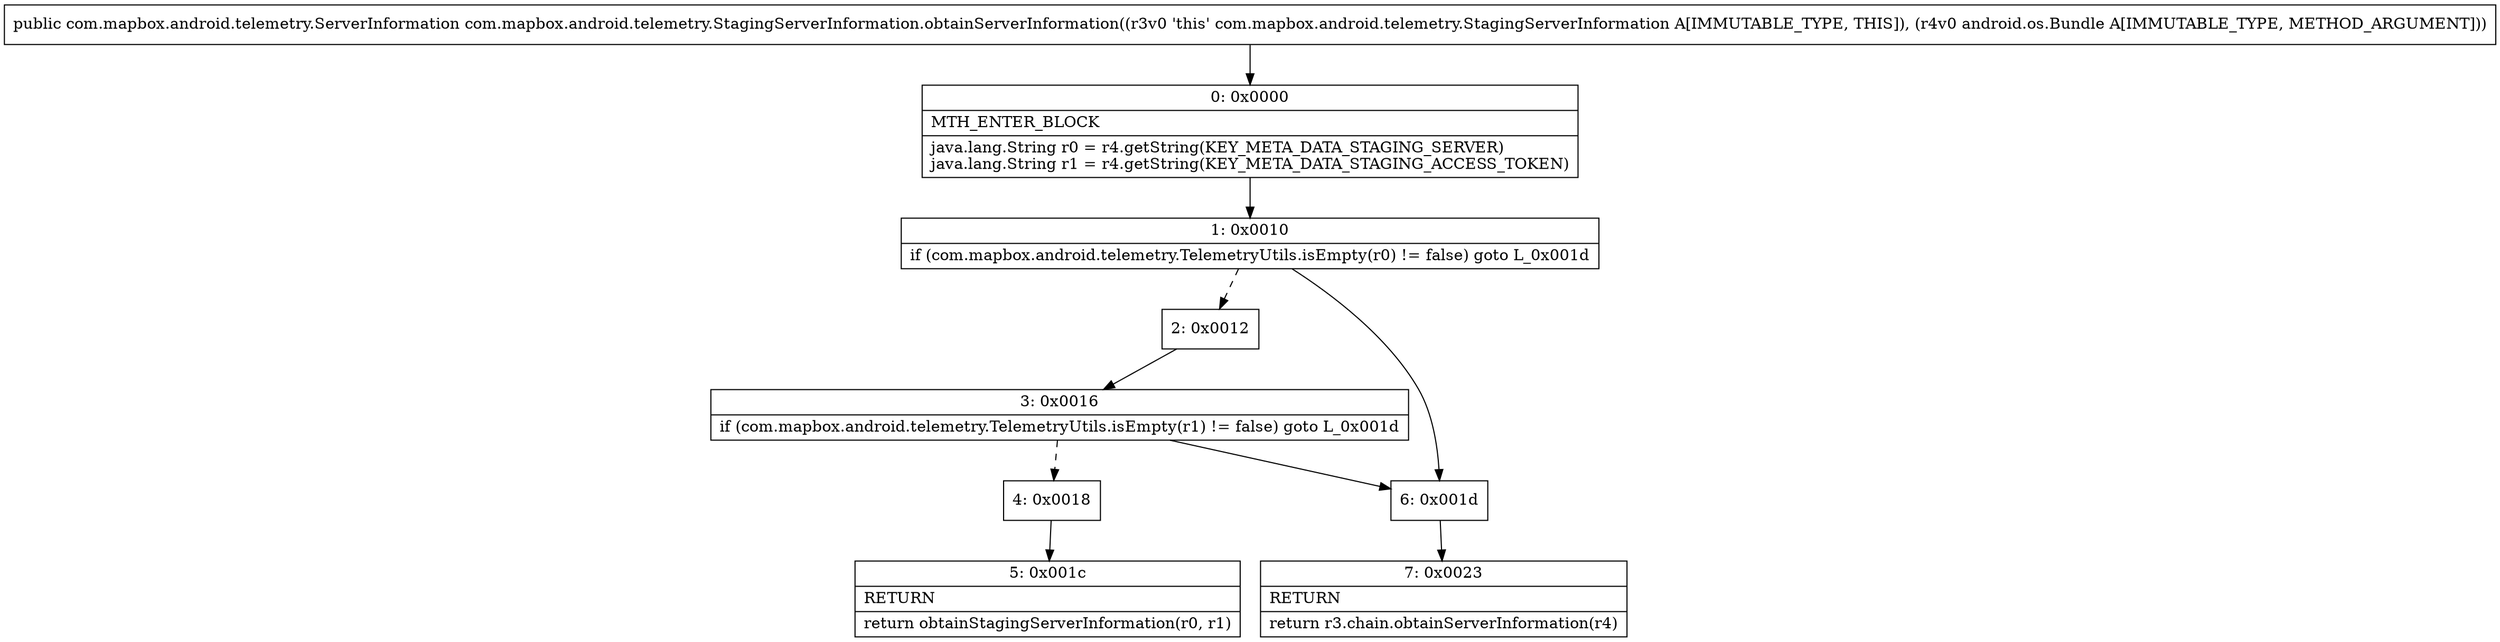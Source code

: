 digraph "CFG forcom.mapbox.android.telemetry.StagingServerInformation.obtainServerInformation(Landroid\/os\/Bundle;)Lcom\/mapbox\/android\/telemetry\/ServerInformation;" {
Node_0 [shape=record,label="{0\:\ 0x0000|MTH_ENTER_BLOCK\l|java.lang.String r0 = r4.getString(KEY_META_DATA_STAGING_SERVER)\ljava.lang.String r1 = r4.getString(KEY_META_DATA_STAGING_ACCESS_TOKEN)\l}"];
Node_1 [shape=record,label="{1\:\ 0x0010|if (com.mapbox.android.telemetry.TelemetryUtils.isEmpty(r0) != false) goto L_0x001d\l}"];
Node_2 [shape=record,label="{2\:\ 0x0012}"];
Node_3 [shape=record,label="{3\:\ 0x0016|if (com.mapbox.android.telemetry.TelemetryUtils.isEmpty(r1) != false) goto L_0x001d\l}"];
Node_4 [shape=record,label="{4\:\ 0x0018}"];
Node_5 [shape=record,label="{5\:\ 0x001c|RETURN\l|return obtainStagingServerInformation(r0, r1)\l}"];
Node_6 [shape=record,label="{6\:\ 0x001d}"];
Node_7 [shape=record,label="{7\:\ 0x0023|RETURN\l|return r3.chain.obtainServerInformation(r4)\l}"];
MethodNode[shape=record,label="{public com.mapbox.android.telemetry.ServerInformation com.mapbox.android.telemetry.StagingServerInformation.obtainServerInformation((r3v0 'this' com.mapbox.android.telemetry.StagingServerInformation A[IMMUTABLE_TYPE, THIS]), (r4v0 android.os.Bundle A[IMMUTABLE_TYPE, METHOD_ARGUMENT])) }"];
MethodNode -> Node_0;
Node_0 -> Node_1;
Node_1 -> Node_2[style=dashed];
Node_1 -> Node_6;
Node_2 -> Node_3;
Node_3 -> Node_4[style=dashed];
Node_3 -> Node_6;
Node_4 -> Node_5;
Node_6 -> Node_7;
}

